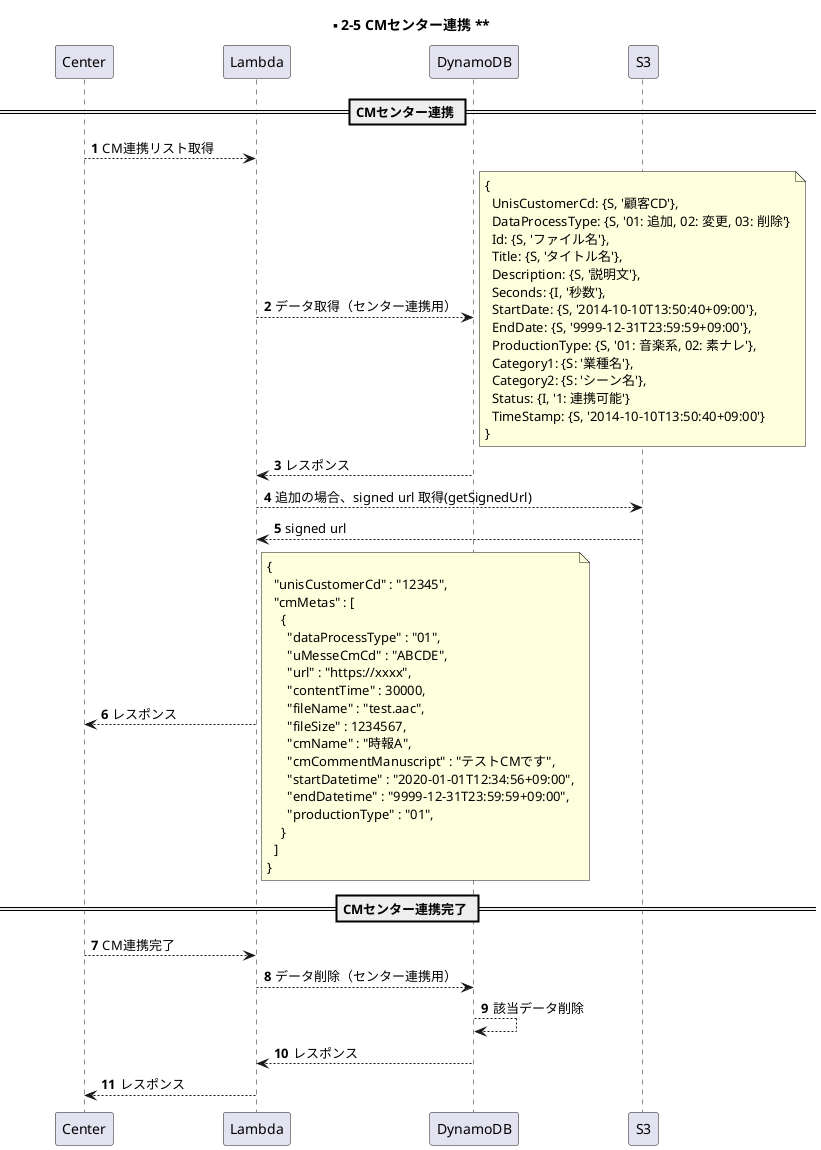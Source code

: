 @startuml s2-5

participant Center order 1
participant Lambda order 2
participant DynamoDB order 3
participant S3 order 4
skinparam ParticipantPadding 50
autonumber

title ** 2-5 CMセンター連携 **

== CMセンター連携 ==
Center --> Lambda: CM連携リスト取得
Lambda --> DynamoDB: データ取得（センター連携用）
note right
{
  UnisCustomerCd: {S, '顧客CD'},
  DataProcessType: {S, '01: 追加, 02: 変更, 03: 削除'}
  Id: {S, 'ファイル名'},
  Title: {S, 'タイトル名'},
  Description: {S, '説明文'},
  Seconds: {I, '秒数'},
  StartDate: {S, '2014-10-10T13:50:40+09:00'},
  EndDate: {S, '9999-12-31T23:59:59+09:00'},
  ProductionType: {S, '01: 音楽系, 02: 素ナレ'},
  Category1: {S: '業種名'},
  Category2: {S: 'シーン名'},
  Status: {I, '1: 連携可能'}
  TimeStamp: {S, '2014-10-10T13:50:40+09:00'}
}
end note
Lambda <-- DynamoDB: レスポンス
Lambda --> S3: 追加の場合、signed url 取得(getSignedUrl)
Lambda <-- S3: signed url
Center <-- Lambda: レスポンス
note right
{
  "unisCustomerCd" : "12345",
  "cmMetas" : [
    {
      "dataProcessType" : "01",
      "uMesseCmCd" : "ABCDE",
      "url" : "https://xxxx",
      "contentTime" : 30000,
      "fileName" : "test.aac",
      "fileSize" : 1234567,
      "cmName" : "時報A",
      "cmCommentManuscript" : "テストCMです",
      "startDatetime" : "2020-01-01T12:34:56+09:00",
      "endDatetime" : "9999-12-31T23:59:59+09:00",
      "productionType" : "01",
    }
  ]
}
end note

== CMセンター連携完了 ==
Center --> Lambda: CM連携完了
Lambda --> DynamoDB: データ削除（センター連携用）
DynamoDB --> DynamoDB: 該当データ削除
Lambda <-- DynamoDB: レスポンス
Center <-- Lambda: レスポンス

@enduml